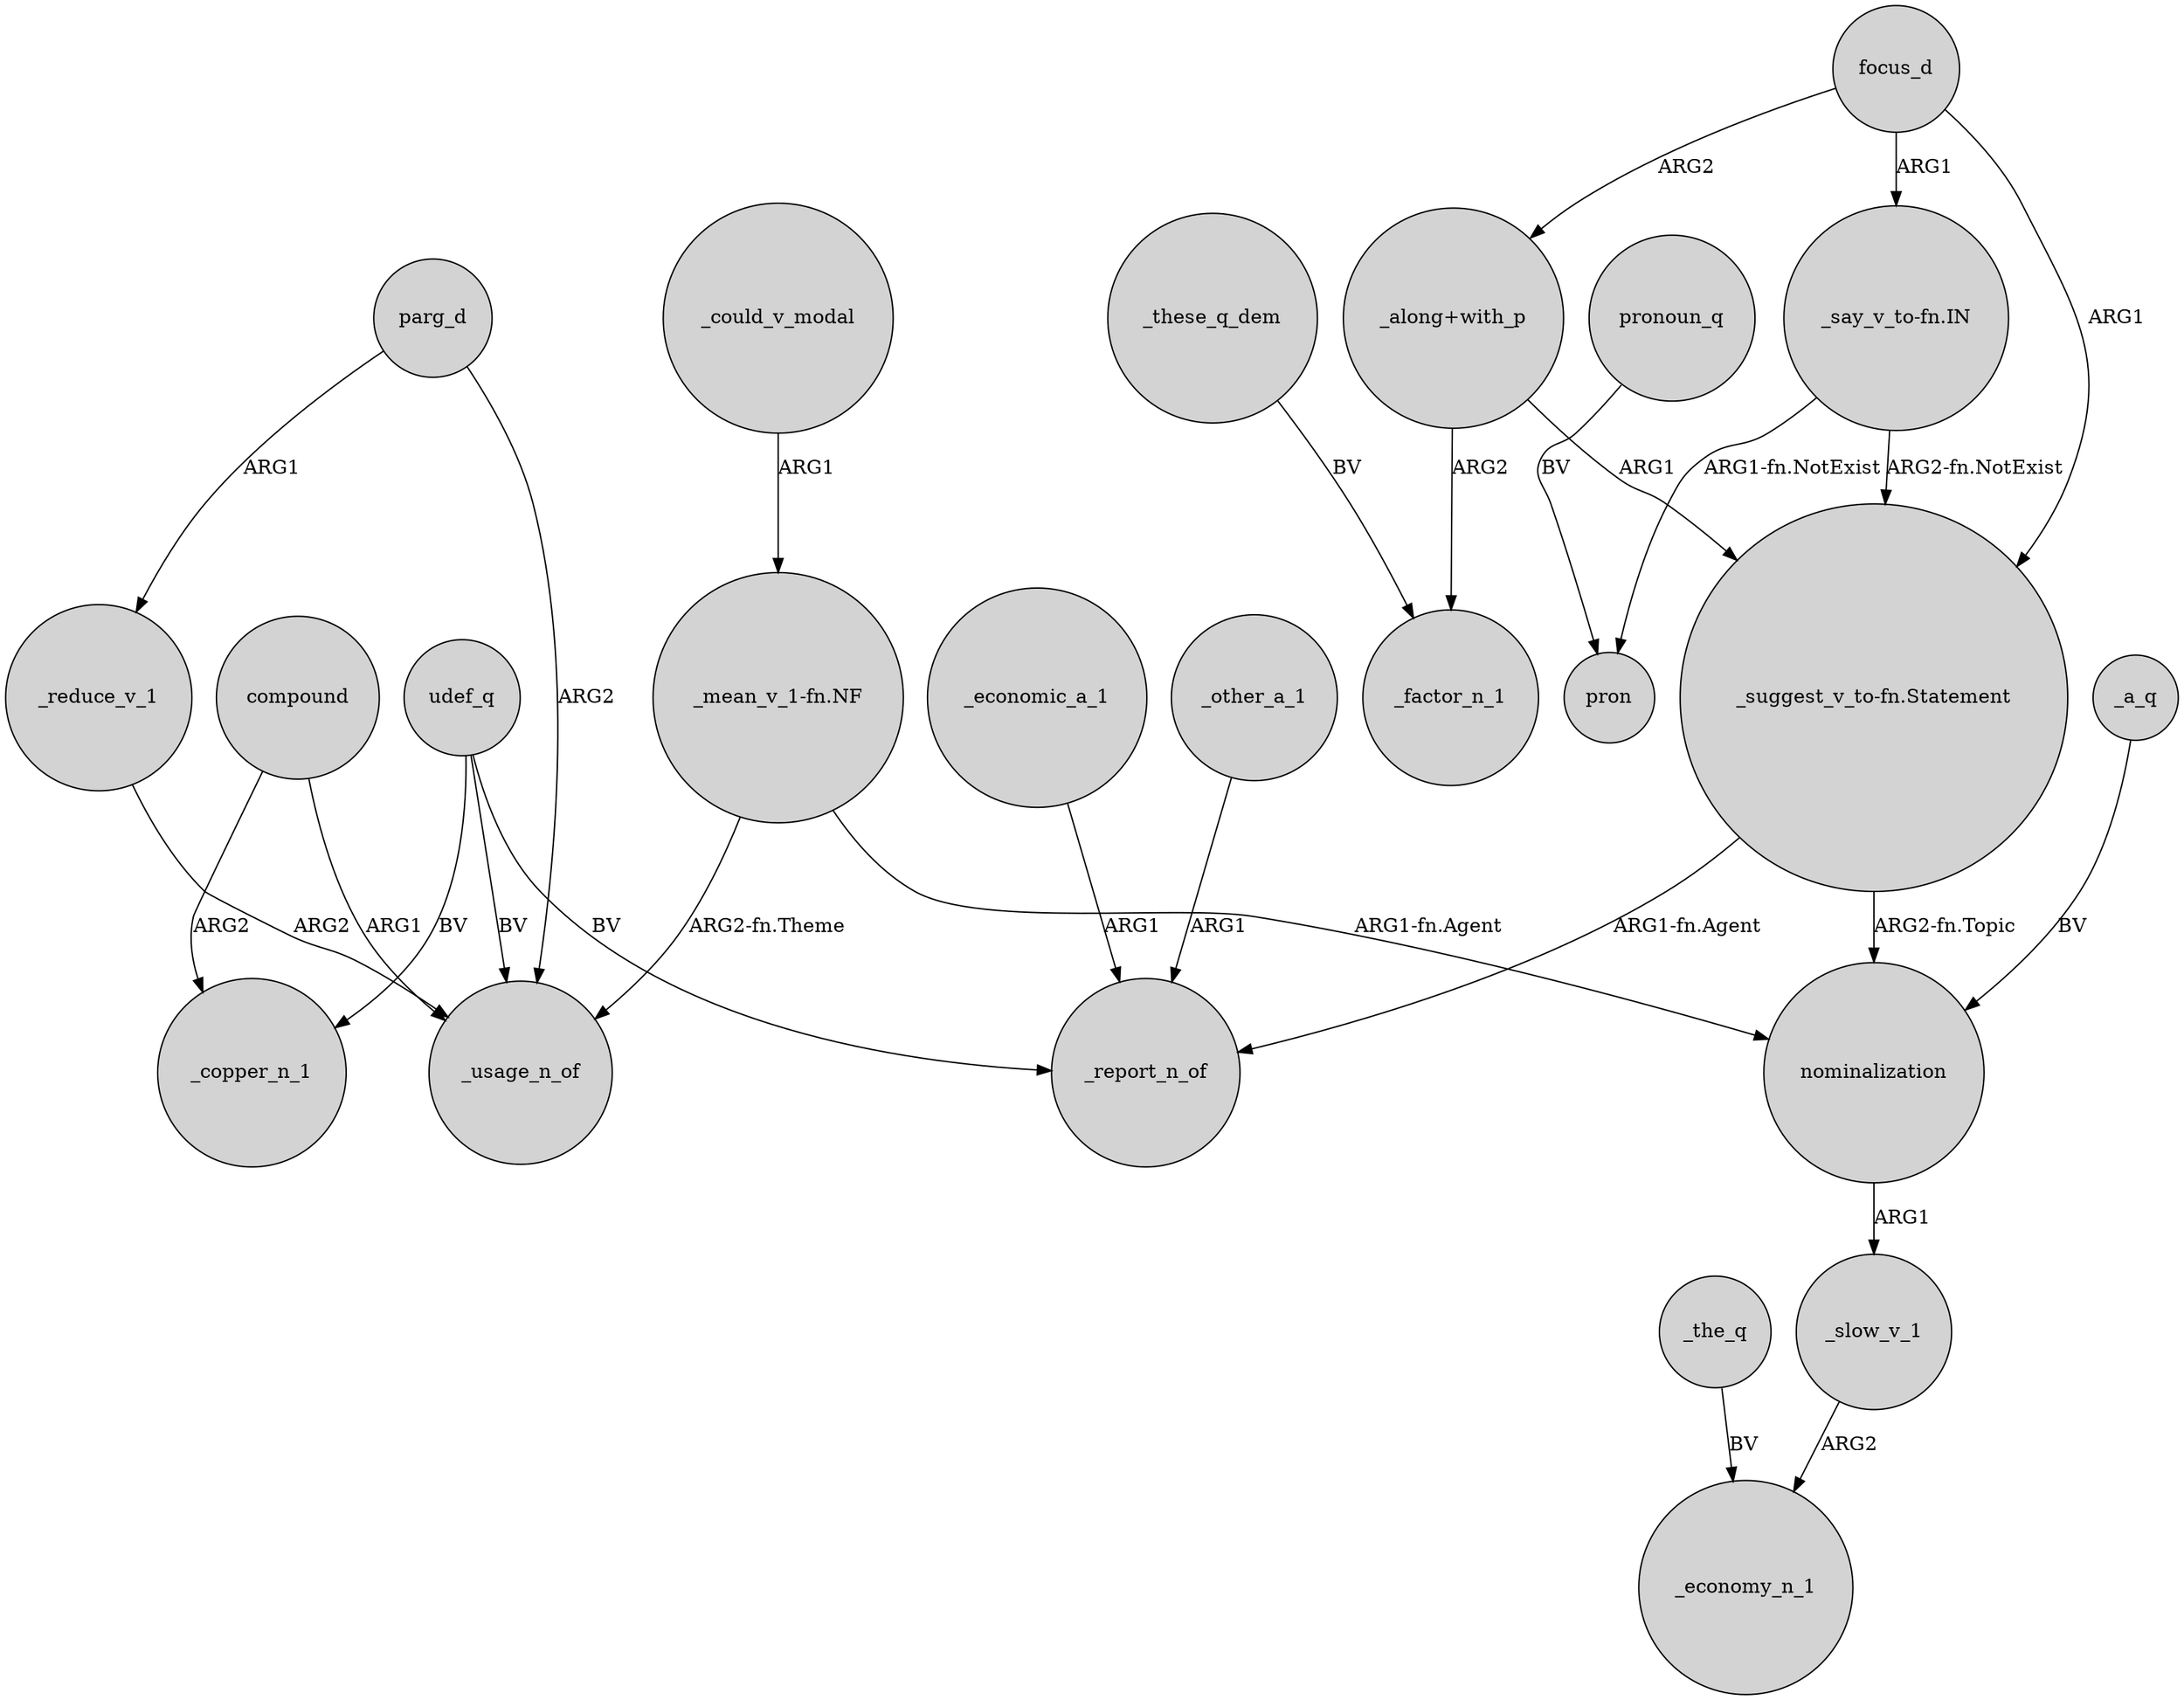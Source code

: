 digraph {
	node [shape=circle style=filled]
	udef_q -> _copper_n_1 [label=BV]
	_reduce_v_1 -> _usage_n_of [label=ARG2]
	focus_d -> "_suggest_v_to-fn.Statement" [label=ARG1]
	"_mean_v_1-fn.NF" -> _usage_n_of [label="ARG2-fn.Theme"]
	_economic_a_1 -> _report_n_of [label=ARG1]
	parg_d -> _usage_n_of [label=ARG2]
	"_say_v_to-fn.IN" -> pron [label="ARG1-fn.NotExist"]
	_the_q -> _economy_n_1 [label=BV]
	udef_q -> _report_n_of [label=BV]
	_a_q -> nominalization [label=BV]
	"_along+with_p" -> _factor_n_1 [label=ARG2]
	compound -> _usage_n_of [label=ARG1]
	focus_d -> "_along+with_p" [label=ARG2]
	udef_q -> _usage_n_of [label=BV]
	"_mean_v_1-fn.NF" -> nominalization [label="ARG1-fn.Agent"]
	_other_a_1 -> _report_n_of [label=ARG1]
	pronoun_q -> pron [label=BV]
	nominalization -> _slow_v_1 [label=ARG1]
	"_along+with_p" -> "_suggest_v_to-fn.Statement" [label=ARG1]
	_slow_v_1 -> _economy_n_1 [label=ARG2]
	_could_v_modal -> "_mean_v_1-fn.NF" [label=ARG1]
	"_suggest_v_to-fn.Statement" -> nominalization [label="ARG2-fn.Topic"]
	"_say_v_to-fn.IN" -> "_suggest_v_to-fn.Statement" [label="ARG2-fn.NotExist"]
	_these_q_dem -> _factor_n_1 [label=BV]
	parg_d -> _reduce_v_1 [label=ARG1]
	"_suggest_v_to-fn.Statement" -> _report_n_of [label="ARG1-fn.Agent"]
	compound -> _copper_n_1 [label=ARG2]
	focus_d -> "_say_v_to-fn.IN" [label=ARG1]
}
